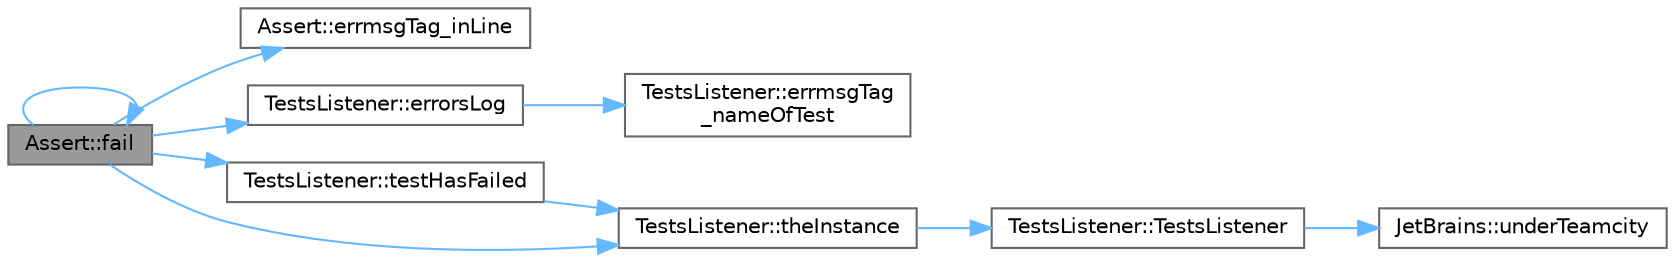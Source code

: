 digraph "Assert::fail"
{
 // LATEX_PDF_SIZE
  bgcolor="transparent";
  edge [fontname=Helvetica,fontsize=10,labelfontname=Helvetica,labelfontsize=10];
  node [fontname=Helvetica,fontsize=10,shape=box,height=0.2,width=0.4];
  rankdir="LR";
  Node1 [id="Node000001",label="Assert::fail",height=0.2,width=0.4,color="gray40", fillcolor="grey60", style="filled", fontcolor="black",tooltip=" "];
  Node1 -> Node2 [id="edge1_Node000001_Node000002",color="steelblue1",style="solid",tooltip=" "];
  Node2 [id="Node000002",label="Assert::errmsgTag_inLine",height=0.2,width=0.4,color="grey40", fillcolor="white", style="filled",URL="$class_assert.html#a371bae3d965768ba88e5b822578c1b40",tooltip=" "];
  Node1 -> Node3 [id="edge2_Node000001_Node000003",color="steelblue1",style="solid",tooltip=" "];
  Node3 [id="Node000003",label="TestsListener::errorsLog",height=0.2,width=0.4,color="grey40", fillcolor="white", style="filled",URL="$class_tests_listener.html#a82c35823850776f26b0a4ae6f90bf5fb",tooltip=" "];
  Node3 -> Node4 [id="edge3_Node000003_Node000004",color="steelblue1",style="solid",tooltip=" "];
  Node4 [id="Node000004",label="TestsListener::errmsgTag\l_nameOfTest",height=0.2,width=0.4,color="grey40", fillcolor="white", style="filled",URL="$class_tests_listener.html#afd89ddedab0071db66c89adcbf946767",tooltip=" "];
  Node1 -> Node1 [id="edge4_Node000001_Node000001",color="steelblue1",style="solid",tooltip=" "];
  Node1 -> Node5 [id="edge5_Node000001_Node000005",color="steelblue1",style="solid",tooltip=" "];
  Node5 [id="Node000005",label="TestsListener::testHasFailed",height=0.2,width=0.4,color="grey40", fillcolor="white", style="filled",URL="$class_tests_listener.html#a1d5ec45e806df14d27feb4401cba3f9d",tooltip=" "];
  Node5 -> Node6 [id="edge6_Node000005_Node000006",color="steelblue1",style="solid",tooltip=" "];
  Node6 [id="Node000006",label="TestsListener::theInstance",height=0.2,width=0.4,color="grey40", fillcolor="white", style="filled",URL="$class_tests_listener.html#a8a506146632c37d644e35aca0df123b2",tooltip=" "];
  Node6 -> Node7 [id="edge7_Node000006_Node000007",color="steelblue1",style="solid",tooltip=" "];
  Node7 [id="Node000007",label="TestsListener::TestsListener",height=0.2,width=0.4,color="grey40", fillcolor="white", style="filled",URL="$class_tests_listener.html#a1733c44a590800ed9650514bf78d6d63",tooltip=" "];
  Node7 -> Node8 [id="edge8_Node000007_Node000008",color="steelblue1",style="solid",tooltip=" "];
  Node8 [id="Node000008",label="JetBrains::underTeamcity",height=0.2,width=0.4,color="grey40", fillcolor="white", style="filled",URL="$namespace_jet_brains.html#a3acd94feb9c198cd81b63730c63ddc3a",tooltip=" "];
  Node1 -> Node6 [id="edge9_Node000001_Node000006",color="steelblue1",style="solid",tooltip=" "];
}
